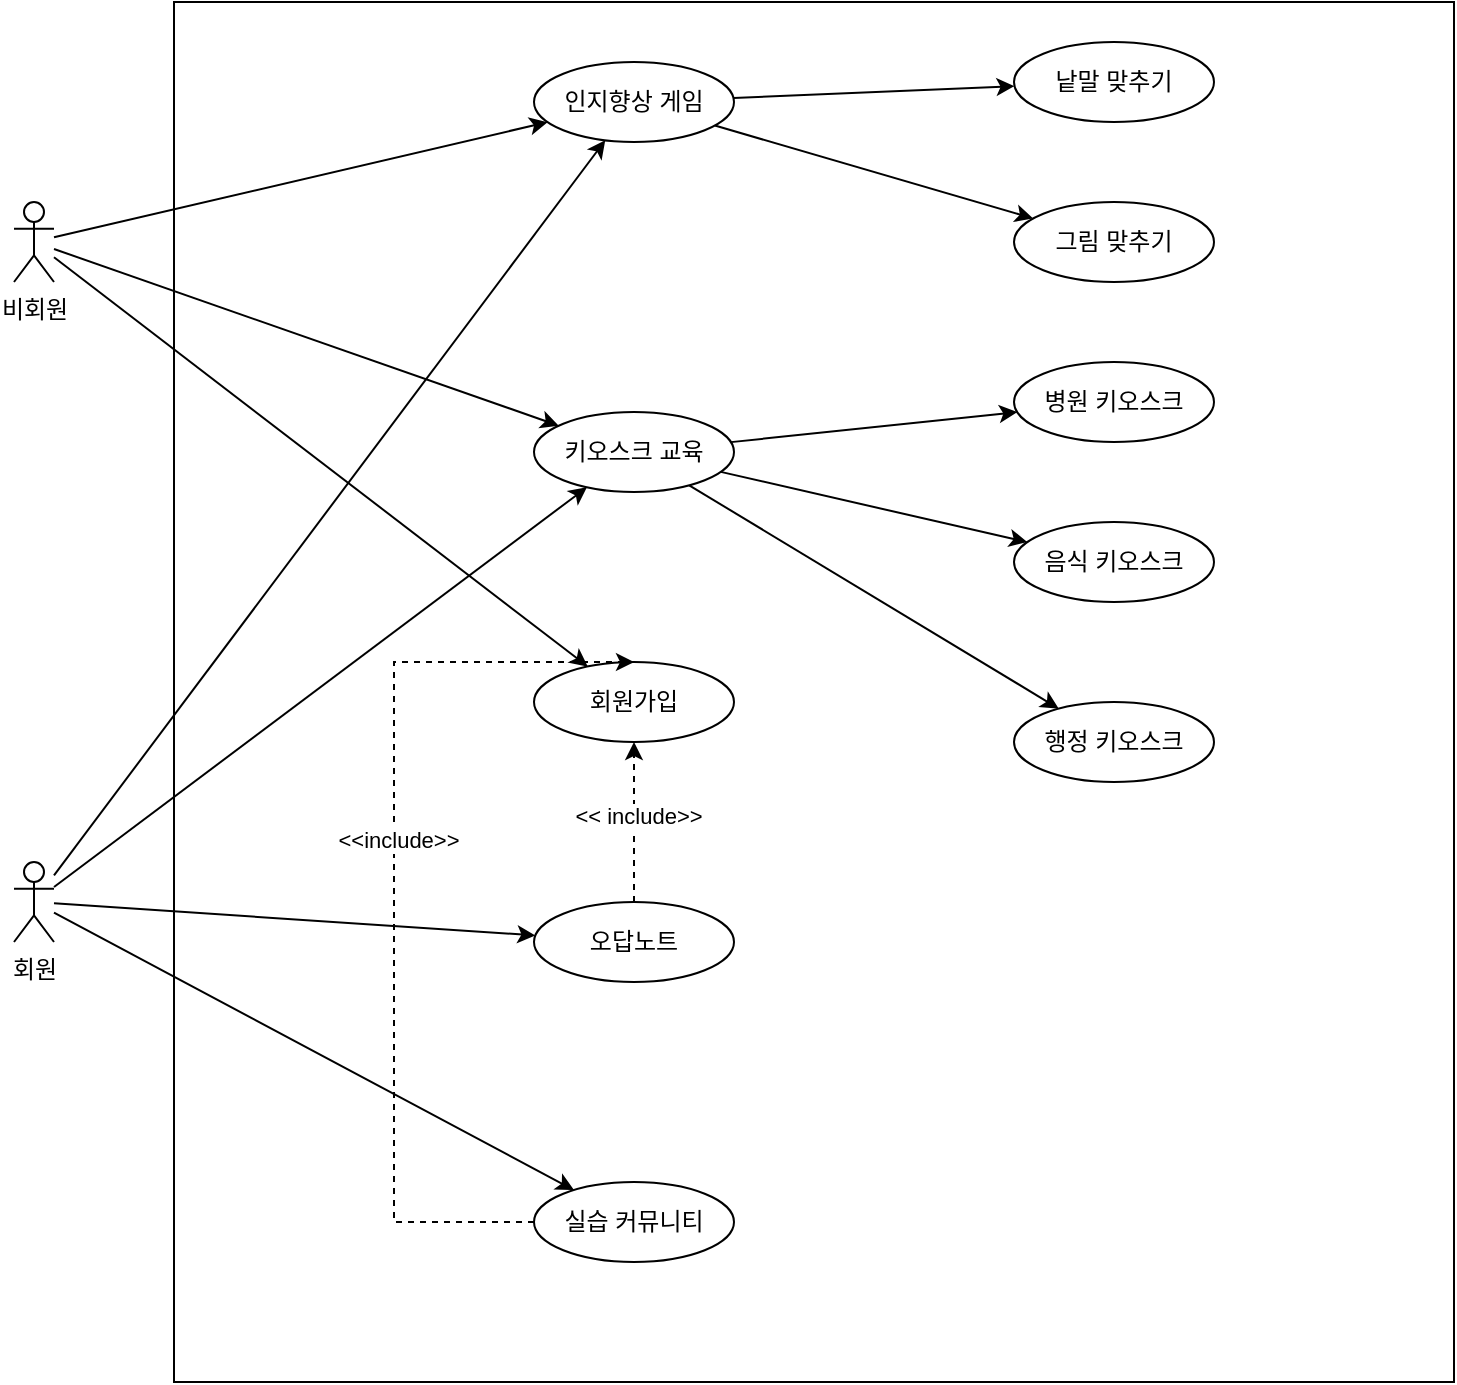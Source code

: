 <mxfile version="24.6.4" type="github">
  <diagram name="페이지-1" id="mTrcCg7hGDufGF96mLVW">
    <mxGraphModel dx="807" dy="761" grid="1" gridSize="10" guides="1" tooltips="1" connect="1" arrows="1" fold="1" page="1" pageScale="1" pageWidth="827" pageHeight="1169" math="0" shadow="0">
      <root>
        <mxCell id="0" />
        <mxCell id="1" parent="0" />
        <mxCell id="djOH0jw431XSo0t766Vh-1" value="비회원" style="shape=umlActor;verticalLabelPosition=bottom;verticalAlign=top;html=1;outlineConnect=0;" vertex="1" parent="1">
          <mxGeometry x="30" y="440" width="20" height="40" as="geometry" />
        </mxCell>
        <mxCell id="djOH0jw431XSo0t766Vh-2" value="회원" style="shape=umlActor;verticalLabelPosition=bottom;verticalAlign=top;html=1;outlineConnect=0;" vertex="1" parent="1">
          <mxGeometry x="30" y="770" width="20" height="40" as="geometry" />
        </mxCell>
        <mxCell id="djOH0jw431XSo0t766Vh-238" value="" style="rounded=0;whiteSpace=wrap;html=1;" vertex="1" parent="1">
          <mxGeometry x="110" y="340" width="640" height="690" as="geometry" />
        </mxCell>
        <mxCell id="djOH0jw431XSo0t766Vh-239" value="회원가입" style="ellipse;whiteSpace=wrap;html=1;" vertex="1" parent="1">
          <mxGeometry x="290" y="670" width="100" height="40" as="geometry" />
        </mxCell>
        <mxCell id="djOH0jw431XSo0t766Vh-268" style="rounded=0;orthogonalLoop=1;jettySize=auto;html=1;" edge="1" parent="1" source="djOH0jw431XSo0t766Vh-240" target="djOH0jw431XSo0t766Vh-265">
          <mxGeometry relative="1" as="geometry" />
        </mxCell>
        <mxCell id="djOH0jw431XSo0t766Vh-269" style="rounded=0;orthogonalLoop=1;jettySize=auto;html=1;" edge="1" parent="1" source="djOH0jw431XSo0t766Vh-240" target="djOH0jw431XSo0t766Vh-266">
          <mxGeometry relative="1" as="geometry" />
        </mxCell>
        <mxCell id="djOH0jw431XSo0t766Vh-270" style="rounded=0;orthogonalLoop=1;jettySize=auto;html=1;" edge="1" parent="1" source="djOH0jw431XSo0t766Vh-240" target="djOH0jw431XSo0t766Vh-267">
          <mxGeometry relative="1" as="geometry" />
        </mxCell>
        <mxCell id="djOH0jw431XSo0t766Vh-240" value="키오스크 교육" style="ellipse;whiteSpace=wrap;html=1;" vertex="1" parent="1">
          <mxGeometry x="290" y="545" width="100" height="40" as="geometry" />
        </mxCell>
        <mxCell id="djOH0jw431XSo0t766Vh-263" style="rounded=0;orthogonalLoop=1;jettySize=auto;html=1;" edge="1" parent="1" source="djOH0jw431XSo0t766Vh-241" target="djOH0jw431XSo0t766Vh-261">
          <mxGeometry relative="1" as="geometry" />
        </mxCell>
        <mxCell id="djOH0jw431XSo0t766Vh-264" style="rounded=0;orthogonalLoop=1;jettySize=auto;html=1;" edge="1" parent="1" source="djOH0jw431XSo0t766Vh-241" target="djOH0jw431XSo0t766Vh-262">
          <mxGeometry relative="1" as="geometry" />
        </mxCell>
        <mxCell id="djOH0jw431XSo0t766Vh-241" value="인지향상 게임" style="ellipse;whiteSpace=wrap;html=1;" vertex="1" parent="1">
          <mxGeometry x="290" y="370" width="100" height="40" as="geometry" />
        </mxCell>
        <mxCell id="djOH0jw431XSo0t766Vh-247" style="rounded=0;orthogonalLoop=1;jettySize=auto;html=1;" edge="1" parent="1" source="djOH0jw431XSo0t766Vh-1" target="djOH0jw431XSo0t766Vh-241">
          <mxGeometry relative="1" as="geometry" />
        </mxCell>
        <mxCell id="djOH0jw431XSo0t766Vh-246" style="rounded=0;orthogonalLoop=1;jettySize=auto;html=1;" edge="1" parent="1" source="djOH0jw431XSo0t766Vh-1" target="djOH0jw431XSo0t766Vh-239">
          <mxGeometry relative="1" as="geometry" />
        </mxCell>
        <mxCell id="djOH0jw431XSo0t766Vh-248" style="rounded=0;orthogonalLoop=1;jettySize=auto;html=1;" edge="1" parent="1" source="djOH0jw431XSo0t766Vh-1" target="djOH0jw431XSo0t766Vh-240">
          <mxGeometry relative="1" as="geometry" />
        </mxCell>
        <mxCell id="djOH0jw431XSo0t766Vh-273" style="edgeStyle=orthogonalEdgeStyle;rounded=0;orthogonalLoop=1;jettySize=auto;html=1;strokeColor=default;dashed=1;" edge="1" parent="1" source="djOH0jw431XSo0t766Vh-256" target="djOH0jw431XSo0t766Vh-239">
          <mxGeometry relative="1" as="geometry" />
        </mxCell>
        <mxCell id="djOH0jw431XSo0t766Vh-274" value="&amp;lt;&amp;lt; include&amp;gt;&amp;gt;" style="edgeLabel;html=1;align=center;verticalAlign=middle;resizable=0;points=[];" vertex="1" connectable="0" parent="djOH0jw431XSo0t766Vh-273">
          <mxGeometry x="0.079" y="-2" relative="1" as="geometry">
            <mxPoint as="offset" />
          </mxGeometry>
        </mxCell>
        <mxCell id="djOH0jw431XSo0t766Vh-256" value="오답노트" style="ellipse;whiteSpace=wrap;html=1;" vertex="1" parent="1">
          <mxGeometry x="290" y="790" width="100" height="40" as="geometry" />
        </mxCell>
        <mxCell id="djOH0jw431XSo0t766Vh-275" style="edgeStyle=orthogonalEdgeStyle;rounded=0;orthogonalLoop=1;jettySize=auto;html=1;dashed=1;" edge="1" parent="1" source="djOH0jw431XSo0t766Vh-257" target="djOH0jw431XSo0t766Vh-239">
          <mxGeometry relative="1" as="geometry">
            <Array as="points">
              <mxPoint x="220" y="950" />
              <mxPoint x="220" y="670" />
            </Array>
          </mxGeometry>
        </mxCell>
        <mxCell id="djOH0jw431XSo0t766Vh-276" value="&amp;lt;&amp;lt;include&amp;gt;&amp;gt;" style="edgeLabel;html=1;align=center;verticalAlign=middle;resizable=0;points=[];" vertex="1" connectable="0" parent="djOH0jw431XSo0t766Vh-275">
          <mxGeometry x="0.209" y="-2" relative="1" as="geometry">
            <mxPoint y="23" as="offset" />
          </mxGeometry>
        </mxCell>
        <mxCell id="djOH0jw431XSo0t766Vh-257" value="실습 커뮤니티" style="ellipse;whiteSpace=wrap;html=1;" vertex="1" parent="1">
          <mxGeometry x="290" y="930" width="100" height="40" as="geometry" />
        </mxCell>
        <mxCell id="djOH0jw431XSo0t766Vh-259" style="rounded=0;orthogonalLoop=1;jettySize=auto;html=1;" edge="1" parent="1" source="djOH0jw431XSo0t766Vh-2" target="djOH0jw431XSo0t766Vh-256">
          <mxGeometry relative="1" as="geometry" />
        </mxCell>
        <mxCell id="djOH0jw431XSo0t766Vh-260" style="rounded=0;orthogonalLoop=1;jettySize=auto;html=1;" edge="1" parent="1" source="djOH0jw431XSo0t766Vh-2" target="djOH0jw431XSo0t766Vh-257">
          <mxGeometry relative="1" as="geometry" />
        </mxCell>
        <mxCell id="djOH0jw431XSo0t766Vh-261" value="낱말 맞추기" style="ellipse;whiteSpace=wrap;html=1;" vertex="1" parent="1">
          <mxGeometry x="530" y="360" width="100" height="40" as="geometry" />
        </mxCell>
        <mxCell id="djOH0jw431XSo0t766Vh-262" value="그림 맞추기" style="ellipse;whiteSpace=wrap;html=1;" vertex="1" parent="1">
          <mxGeometry x="530" y="440" width="100" height="40" as="geometry" />
        </mxCell>
        <mxCell id="djOH0jw431XSo0t766Vh-265" value="병원 키오스크" style="ellipse;whiteSpace=wrap;html=1;" vertex="1" parent="1">
          <mxGeometry x="530" y="520" width="100" height="40" as="geometry" />
        </mxCell>
        <mxCell id="djOH0jw431XSo0t766Vh-266" value="음식 키오스크" style="ellipse;whiteSpace=wrap;html=1;" vertex="1" parent="1">
          <mxGeometry x="530" y="600" width="100" height="40" as="geometry" />
        </mxCell>
        <mxCell id="djOH0jw431XSo0t766Vh-267" value="행정 키오스크" style="ellipse;whiteSpace=wrap;html=1;" vertex="1" parent="1">
          <mxGeometry x="530" y="690" width="100" height="40" as="geometry" />
        </mxCell>
        <mxCell id="djOH0jw431XSo0t766Vh-271" style="rounded=0;orthogonalLoop=1;jettySize=auto;html=1;" edge="1" parent="1" source="djOH0jw431XSo0t766Vh-2" target="djOH0jw431XSo0t766Vh-240">
          <mxGeometry relative="1" as="geometry" />
        </mxCell>
        <mxCell id="djOH0jw431XSo0t766Vh-272" style="rounded=0;orthogonalLoop=1;jettySize=auto;html=1;" edge="1" parent="1" source="djOH0jw431XSo0t766Vh-2" target="djOH0jw431XSo0t766Vh-241">
          <mxGeometry relative="1" as="geometry" />
        </mxCell>
      </root>
    </mxGraphModel>
  </diagram>
</mxfile>
